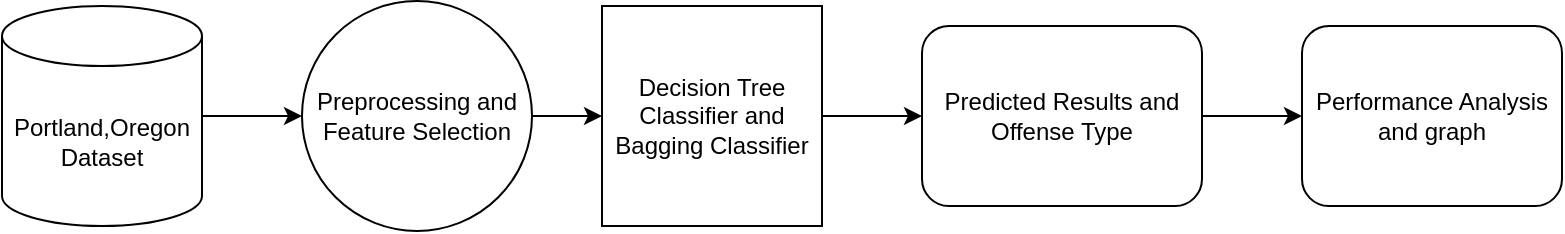 <mxfile version="22.1.11" type="github">
  <diagram name="Page-1" id="aOQTmvQm-UbAek9giZ8m">
    <mxGraphModel dx="1050" dy="522" grid="1" gridSize="10" guides="1" tooltips="1" connect="1" arrows="1" fold="1" page="1" pageScale="1" pageWidth="850" pageHeight="1100" math="0" shadow="0">
      <root>
        <mxCell id="0" />
        <mxCell id="1" parent="0" />
        <mxCell id="3r2TE7f_s6--v4q8wuSF-2" style="edgeStyle=orthogonalEdgeStyle;rounded=0;orthogonalLoop=1;jettySize=auto;html=1;" edge="1" parent="1" source="3r2TE7f_s6--v4q8wuSF-1" target="3r2TE7f_s6--v4q8wuSF-3">
          <mxGeometry relative="1" as="geometry">
            <mxPoint x="240" y="270" as="targetPoint" />
          </mxGeometry>
        </mxCell>
        <mxCell id="3r2TE7f_s6--v4q8wuSF-1" value="Portland,Oregon Dataset" style="shape=cylinder3;whiteSpace=wrap;html=1;boundedLbl=1;backgroundOutline=1;size=15;" vertex="1" parent="1">
          <mxGeometry x="30" y="200" width="100" height="110" as="geometry" />
        </mxCell>
        <mxCell id="3r2TE7f_s6--v4q8wuSF-5" style="edgeStyle=orthogonalEdgeStyle;rounded=0;orthogonalLoop=1;jettySize=auto;html=1;" edge="1" parent="1" source="3r2TE7f_s6--v4q8wuSF-3" target="3r2TE7f_s6--v4q8wuSF-4">
          <mxGeometry relative="1" as="geometry" />
        </mxCell>
        <mxCell id="3r2TE7f_s6--v4q8wuSF-3" value="Preprocessing and Feature Selection" style="ellipse;whiteSpace=wrap;html=1;aspect=fixed;" vertex="1" parent="1">
          <mxGeometry x="180" y="197.5" width="115" height="115" as="geometry" />
        </mxCell>
        <mxCell id="3r2TE7f_s6--v4q8wuSF-7" style="edgeStyle=orthogonalEdgeStyle;rounded=0;orthogonalLoop=1;jettySize=auto;html=1;entryX=0;entryY=0.5;entryDx=0;entryDy=0;" edge="1" parent="1" source="3r2TE7f_s6--v4q8wuSF-4" target="3r2TE7f_s6--v4q8wuSF-6">
          <mxGeometry relative="1" as="geometry" />
        </mxCell>
        <mxCell id="3r2TE7f_s6--v4q8wuSF-4" value="Decision Tree Classifier and Bagging Classifier" style="whiteSpace=wrap;html=1;aspect=fixed;" vertex="1" parent="1">
          <mxGeometry x="330" y="200" width="110" height="110" as="geometry" />
        </mxCell>
        <mxCell id="3r2TE7f_s6--v4q8wuSF-9" value="" style="edgeStyle=orthogonalEdgeStyle;rounded=0;orthogonalLoop=1;jettySize=auto;html=1;" edge="1" parent="1" source="3r2TE7f_s6--v4q8wuSF-6" target="3r2TE7f_s6--v4q8wuSF-8">
          <mxGeometry relative="1" as="geometry" />
        </mxCell>
        <mxCell id="3r2TE7f_s6--v4q8wuSF-6" value="Predicted Results and Offense Type" style="rounded=1;whiteSpace=wrap;html=1;" vertex="1" parent="1">
          <mxGeometry x="490" y="210" width="140" height="90" as="geometry" />
        </mxCell>
        <mxCell id="3r2TE7f_s6--v4q8wuSF-8" value="Performance Analysis and graph" style="rounded=1;whiteSpace=wrap;html=1;" vertex="1" parent="1">
          <mxGeometry x="680" y="210" width="130" height="90" as="geometry" />
        </mxCell>
      </root>
    </mxGraphModel>
  </diagram>
</mxfile>
